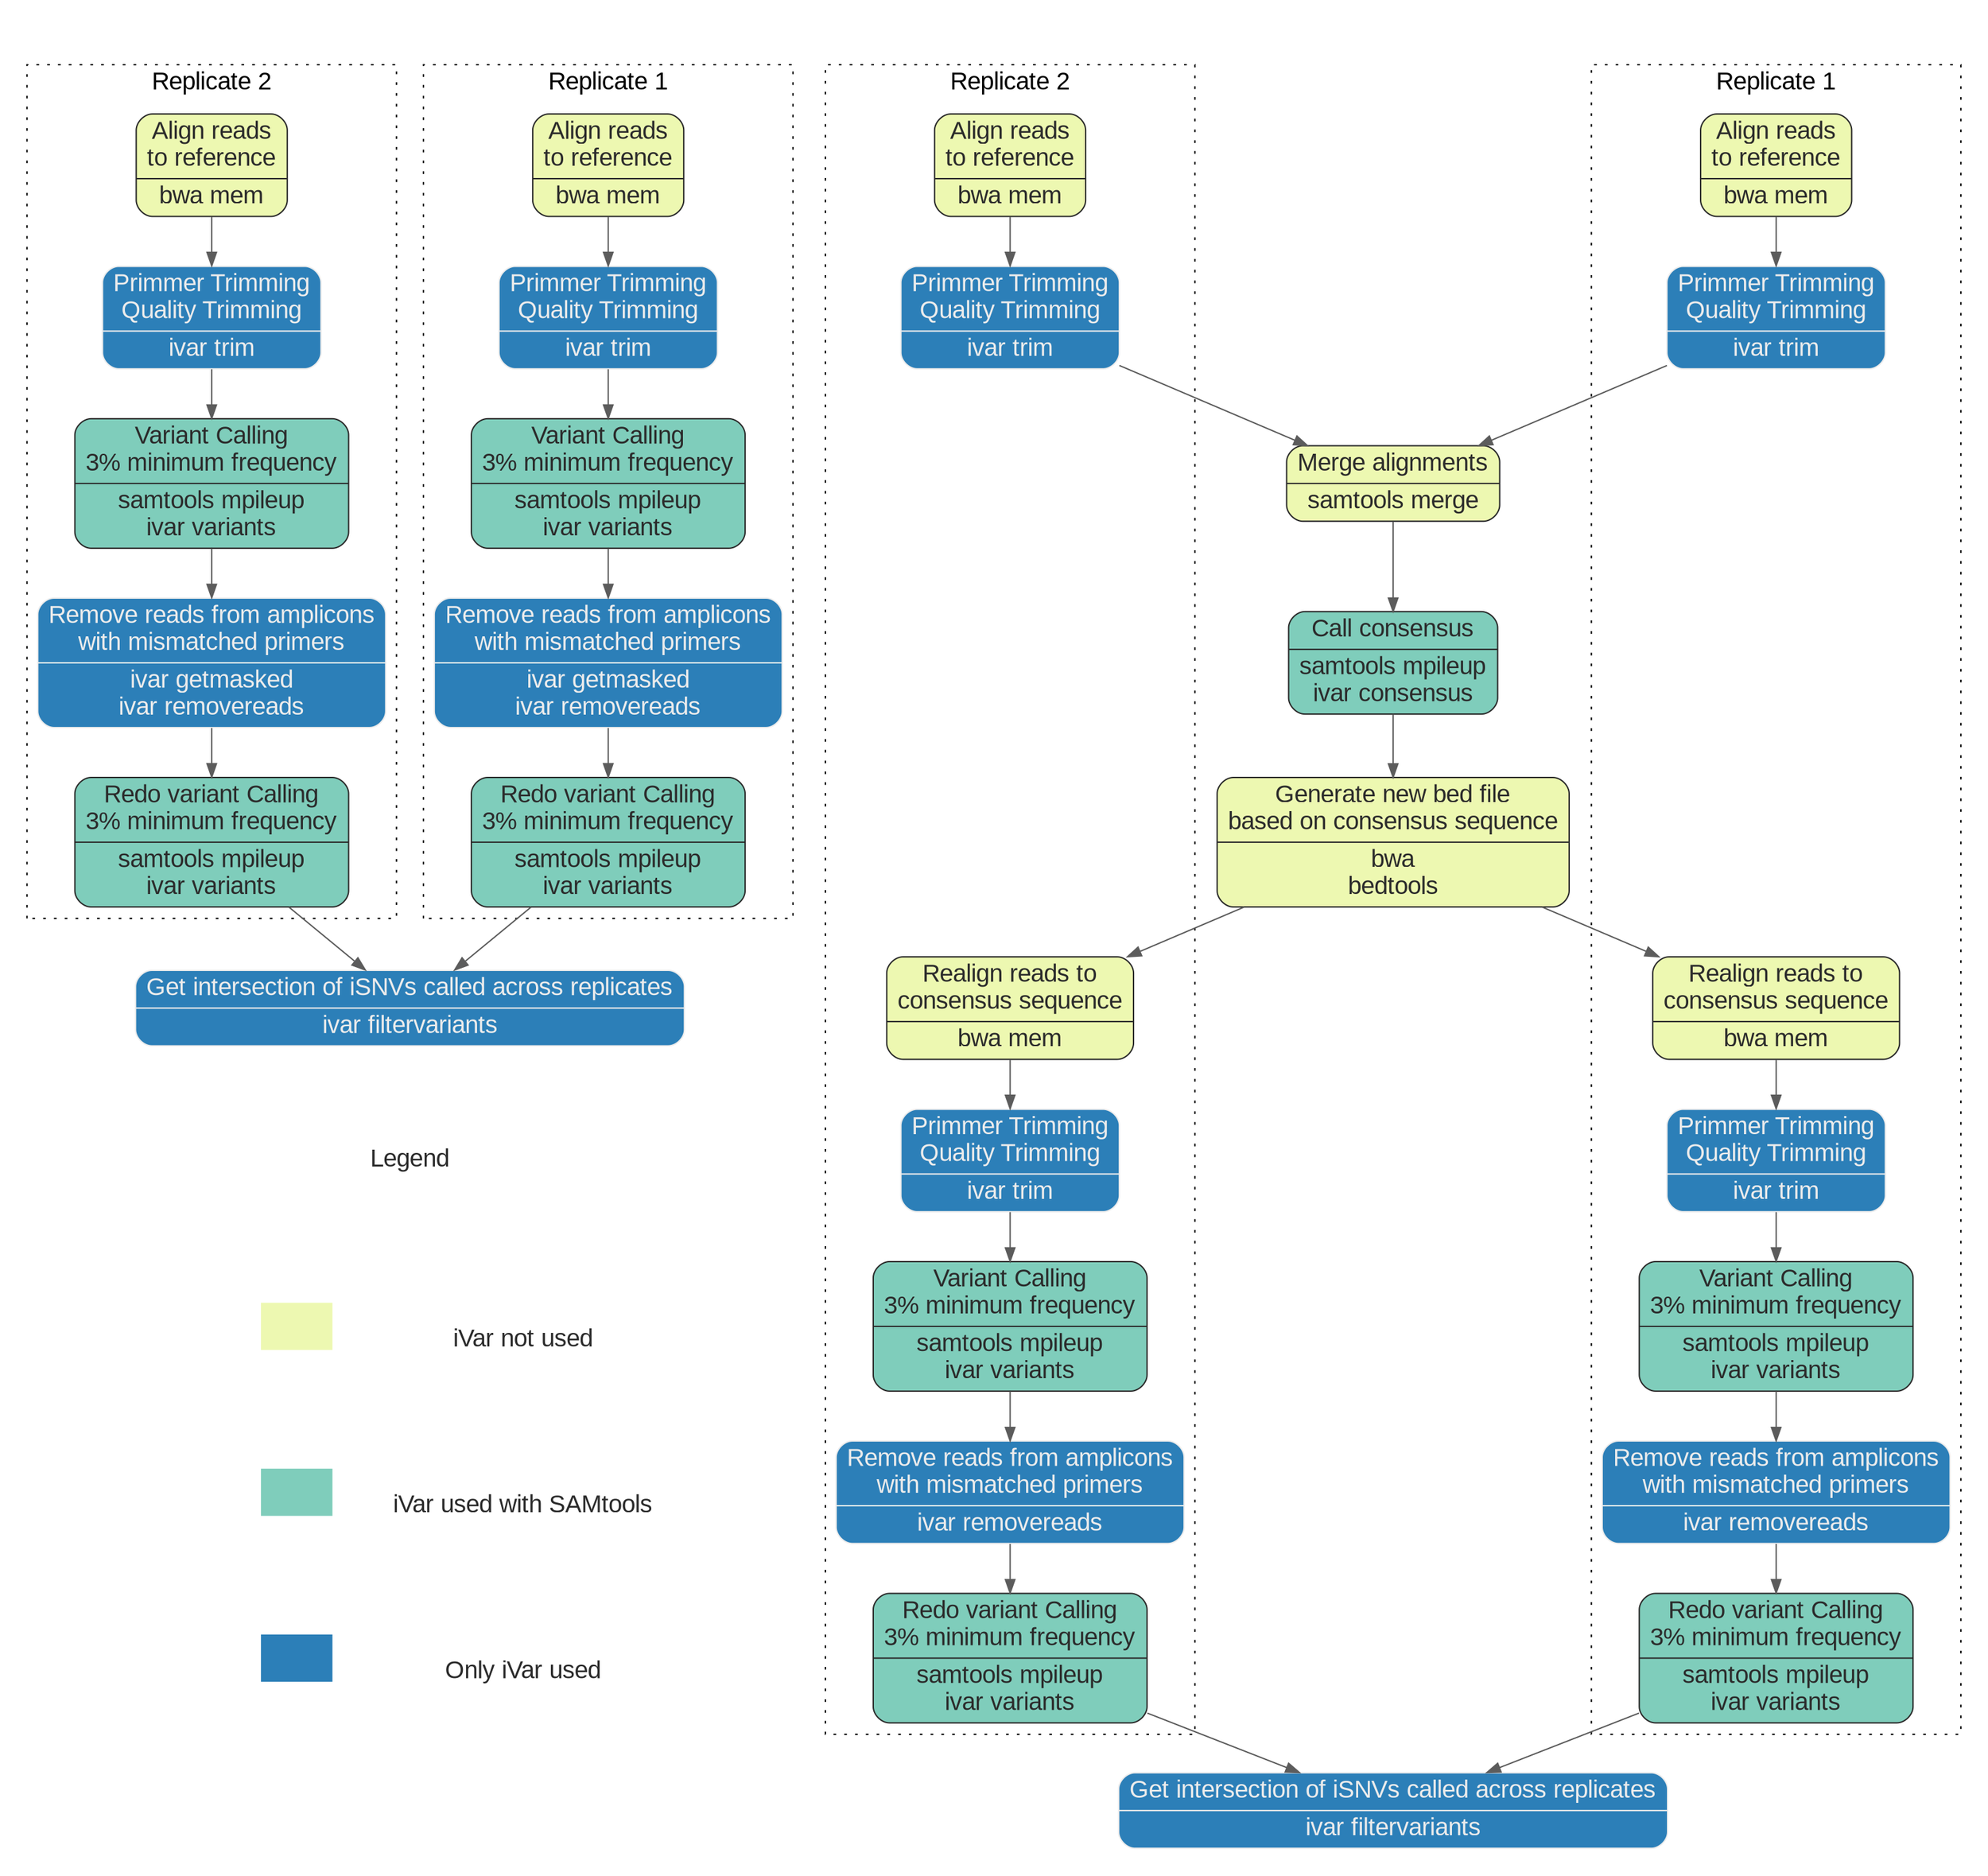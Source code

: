 digraph fc{
		fontname="arial";
	fontsize=18;
	nodesep=0.5;
	node [shape=Mrecord,
	      color="#2b2b2b",
	      fillcolor="#ececec",
	      style="filled,solid",
	      fontsize=18,
	      fontname = "arial",
	      fontcolor="#2b2b2b"]
	edge[color="#5c5c5c"];

subgraph cluster_knownreference{
	label="Calling iSNVs for samples with known reference sequence";
	graph[style=invis];
	subgraph cluster_repk1{
		label="Replicate 1";
		graph[style=dotted];
		alignk1 [label="{Align reads\nto reference | bwa mem}",
			 fillcolor="/ylgnbu3/1",
			 color="#2b2b2b",
			 fontcolor="#2b2b2b",
			 group=repk1];
		trimk1 [label="{Primmer Trimming\nQuality Trimming | ivar trim}",
			fillcolor="/ylgnbu3/3",
			color="#ececec",
			fontcolor="#ececec",
			group=repk1];
		vck1 [label="{Variant Calling\n3% minimum frequency | samtools mpileup\nivar variants}",
		      fillcolor="/ylgnbu3/2",
		      color="#2b2b2b",
		      fontcolor="#2b2b2b",
		      group=repk1];
		rrk1 [label="{Remove reads from amplicons\nwith mismatched primers | ivar getmasked\nivar removereads}",
		      fillcolor="/ylgnbu3/3",
		      color="#ececec",
		      fontcolor="#ececec",
		      group=repk1];
		vck2_1 [label="{Redo variant Calling\n3% minimum frequency | samtools mpileup\nivar variants}",
			fillcolor="/ylgnbu3/2",
			color="#2b2b2b",
			fontcolor="#2b2b2b",
			group=repk1];
		}

		subgraph cluster_repk2{
			label="Replicate 2";
			graph[style=dotted];
			alignk2 [label="{Align reads\nto reference | bwa mem}",
				 fillcolor="/ylgnbu3/1",
				 color="#2b2b2b",
				 fontcolor="#2b2b2b",
				 group=repk2];
			trimk2 [label="{Primmer Trimming\nQuality Trimming | ivar trim}",
				fillcolor="/ylgnbu3/3",
				color="#ececec",
				fontcolor="#ececec",
				group=repk2];
			vck2 [label="{Variant Calling\n3% minimum frequency | samtools mpileup\nivar variants}",
			      fillcolor="/ylgnbu3/2",
			      color="#2b2b2b",
			      fontcolor="#2b2b2b",
			      group=repk2];
			rrk2 [label="{Remove reads from amplicons\nwith mismatched primers | ivar getmasked\nivar removereads}",
			      fillcolor="/ylgnbu3/3",
			      color="#ececec",
			      fontcolor="#ececec",
			      group=repk2];
			vck2_2 [label="{Redo variant Calling\n3% minimum frequency | samtools mpileup\nivar variants}",
				fillcolor="/ylgnbu3/2",
				color="#2b2b2b",
				fontcolor="#2b2b2b",
				group=repk2];
			}

			subgraph combine{
				// graph[ranksep=2, nodesep=5];
				newrank=true;

				kc [label="{Get intersection of iSNVs called across replicates | ivar filtervariants}",
				    fillcolor="/ylgnbu3/3",
				    color="#ececec",
				    fontcolor="#ececec",
				    group=combk];

				    node[shape=box,color="#FFFFFF", fillcolor="#ffffff",group=combk];
				    edge [style=invis];

				    Legend[width=2];
				    Key1[fillcolor="/ylgnbu3/1", label="", group=combkey];
				    Key2[fillcolor="/ylgnbu3/2", label="", group=combkey];
				    Key3[fillcolor="/ylgnbu3/3", label="", group=combkey];
				    Label1[label="\liVar not used", group=comblabel];
				    Label2[label="\liVar used with SAMtools", group=comblabel];
				    Label3[label="\lOnly iVar used", group=comblabel];
			    }
			    // subgraph cluster_commands{
				    // 	label="Commands";
				    // 	graph[penwidth=0];
				    // 	node [shape=record,
						      // 	      color="#2b2b2b",
						      // 	      fillcolor="#ffffff",
						      // 	      style="filled,solid",
						      // 	      fontsize=18,
						      // 	      fontname = "arial bold italic",
						      // 	      fontcolor="#2b2b2b"];
				    // 	aligncmd [label="bwa mem ... \l"];
				    // 	trimcmd [label="ivar trim ... \lsamtools sort ...\lsamtools index ... "];
				    // 	vc1cmd [label="samtools mpileup ... \| ivar variants ... \l"];
				    // 	rrcmd [label="ivar getmasked ... \livar removereads ... \l"];
				    // 	vc2cmd [label="samtools mpileup ... \| ivar variants ... \l"];
				    // 	combinecmd [label="ivar filtervariants ... \l"];
				    // }

				    alignk1 -> trimk1 -> vck1 -> rrk1 -> vck2_1 -> kc
				    alignk2 -> trimk2 -> vck2 -> rrk2 -> vck2_2 -> kc;
				    kc->Legend[style=invis];

				    Legend->Key1[style=invis];
				    Legend->Label1[style=invis];

				    Key1->Key2->Key3[style=invis];
				    Label1->Label2->Label3[style=invis];
				    Key1 -> Label1[constraint=False, style=invis];
				    Key2 -> Label2[constraint=False, style=invis];
				    Key3 -> Label3[constraint=False, style=invis];
				    // aligncmd->trimcmd->vc1cmd->rrcmd->vc2cmd->combinecmd[style=invis]

			    }

			    subgraph cluster_unknownreference{
				    label="Calling iSNVs for samples with unknown reference sequence";
				    graph[style=invis];
				    subgraph cluster_rep1{
					    label="Replicate 1";
					    group=outermain;
					    graph[style=dotted];
					    align1 [label="{Align reads\nto reference | bwa mem}",
						    fillcolor="/ylgnbu3/1",
						    color="#2b2b2b",
						    fontcolor="#2b2b2b",
						    group=rep1];
					    trim1 [label="{Primmer Trimming\nQuality Trimming | ivar trim}",
						   fillcolor="/ylgnbu3/3",
						   color="#ececec",
						   fontcolor="#ececec",
						   group=rep1];
					    realign1 [label="{Realign reads to\nconsensus sequence | bwa mem}",
						      fillcolor="/ylgnbu3/1",
						      color="#2b2b2b",
						      fontcolor="#2b2b2b",
						      group=rep1];
					    retrim1 [label="{Primmer Trimming\nQuality Trimming | ivar trim}",
						     fillcolor="/ylgnbu3/3",
						     color="#ececec",
						     fontcolor="#ececec",
						     group=rep1];
					    o1[style=invis group=rep1];
					    vc1 [label="{Variant Calling\n3% minimum frequency | samtools mpileup\nivar variants}",
						 fillcolor="/ylgnbu3/2",
						 color="#2b2b2b",
						 fontcolor="#2b2b2b",
						 group=rep1];
					    rr1 [label="{Remove reads from amplicons\nwith mismatched primers | ivar removereads}",
						 fillcolor="/ylgnbu3/3",
						 color="#ececec",
						 fontcolor="#ececec",
						 group=rep1];
					    vc2_1 [label="{Redo variant Calling\n3% minimum frequency | samtools mpileup\nivar variants}",
						   fillcolor="/ylgnbu3/2",
						   color="#2b2b2b",
						   fontcolor="#2b2b2b",
						   group=rep1];
					   }

					   subgraph cluster_rep2{
						   label="Replicate 2";
						   graph[style=dotted];
						   group=outermain;
						   align2 [label="{Align reads\nto reference | bwa mem}",
							   fillcolor="/ylgnbu3/1",
							   color="#2b2b2b",
							   fontcolor="#2b2b2b",
							   group=rep2];
						   trim2 [label="{Primmer Trimming\nQuality Trimming | ivar trim}",
							  fillcolor="/ylgnbu3/3",
							  color="#ececec",
							  fontcolor="#ececec",
							  group=rep2];
						   realign2 [label="{Realign reads to\nconsensus sequence | bwa mem}",
							     fillcolor="/ylgnbu3/1",
							     color="#2b2b2b",
							     fontcolor="#2b2b2b",
							     group=rep2];
						   retrim2 [label="{Primmer Trimming\nQuality Trimming | ivar trim}",
							    fillcolor="/ylgnbu3/3",
							    color="#ececec",
							    fontcolor="#ececec",
							    group=rep2];
						   o2[style=invis group=rep2];
						   vc2 [label="{Variant Calling\n3% minimum frequency | samtools mpileup\nivar variants}",
							fillcolor="/ylgnbu3/2",
							color="#2b2b2b",
							fontcolor="#2b2b2b",
							group=rep2];
						   rr2 [label="{Remove reads from amplicons\nwith mismatched primers | ivar removereads}",
							fillcolor="/ylgnbu3/3",
							color="#ececec",
							fontcolor="#ececec",
							group=rep2];
						   vc2_2 [label="{Redo variant Calling\n3% minimum frequency | samtools mpileup\nivar variants}",
							  fillcolor="/ylgnbu3/2",
							  color="#2b2b2b",
							  fontcolor="#2b2b2b",
							  group=rep2];
						  }

						  subgraph cluster_common{
							  label="";
							  graph[style=invis];
							  newrank=true;
							  mrg[label="{Merge alignments | samtools merge}",
							      fillcolor="/ylgnbu3/1",
							      color="#2b2b2b",
							      fontcolor="#2b2b2b",
							      ];
							  cns[label="{Call consensus | samtools mpileup\nivar consensus}",
							      fillcolor="/ylgnbu3/2",
							      color="#2b2b2b",
							      fontcolor="#2b2b2b"];
							  bed [label="{Generate new bed file\nbased on consensus sequence | bwa\nbedtools}",
							       fillcolor="/ylgnbu3/1",
							       color="#2b2b2b",
							       fontcolor="#2b2b2b",
							       ];
						       }

						       subgraph combine{
							       group=outermain;
							       c [label="{Get intersection of iSNVs called across replicates | ivar filtervariants}",
								  fillcolor="/ylgnbu3/3",
								  color="#ececec",
								  fontcolor="#ececec"];
							  }

							  // subgraph cluster_commands{
								  // 	label="Commands";
								  // 	graph[penwidth=0];
								  // 	node [shape=record,
									      // 	      color="#2b2b2b",
									      // 	      fillcolor="#ececec",
									      // 	      style="filled,solid",
									      // 	      fontsize=18,
									      // 	      fontname = "arial bold italic",
									      // 	      fontcolor="#2b2b2b"];
								  // 	aligncmd [label="bwa mem ... \l"];
								  // 	trimcmd [label="ivar trim ... \lsamtools sort ...\lsamtools index ..."];
								  // 	oc[style=invis];
								  // 	align1cmd [label="bwa mem ... \l"];
								  // 	trim1cmd [label="ivar trim ... \lsamtools sort ...\lsamtools index ..."];
								  // 	mrgcmd [label="samtools merge ...\l"];
								  // 	cnscmd [label="samtools mpileup ... \| ivar consensus ... \l"];
								  // 	bedcmd [label="bwa mem ...\lbedtools bamtobed ... \l"];
								  // 	vc1cmd [label="samtools mpileup ... \| ivar variants ... \l"];
								  // 	rrcmd [label="ivar getmasked ... \livar removereads ... \l"];
								  // 	vc2cmd [label="samtools mpileup ... \| ivar variants ... \l"];
								  // 	combinecmd [label="ivar filtervariants ... \l"];
								  // }

								  trim1 -> mrg;
								  trim2 -> mrg;
								  mrg -> cns;
								  bed -> realign1;
								  bed -> realign2;
								  cns -> bed;
								  align1 -> trim1;
								  align2 -> trim2;
								  trim1 -> o1[style=invis];
								  o1-> realign1[style=invis];
								  trim2 -> o2[style=invis];
								  o2 -> realign2[style=invis];
								  realign1 -> retrim1 -> vc1 -> rr1 -> vc2_1 -> c;
								  realign2 -> retrim2 -> vc2 -> rr2 -> vc2_2 -> c;
								  // aligncmd->trimcmd->mrgcmd->cnscmd->bedcmd->align1cmd->trim1cmd->vc1cmd->rrcmd->vc2cmd->combinecmd[style=invis];

}
}
